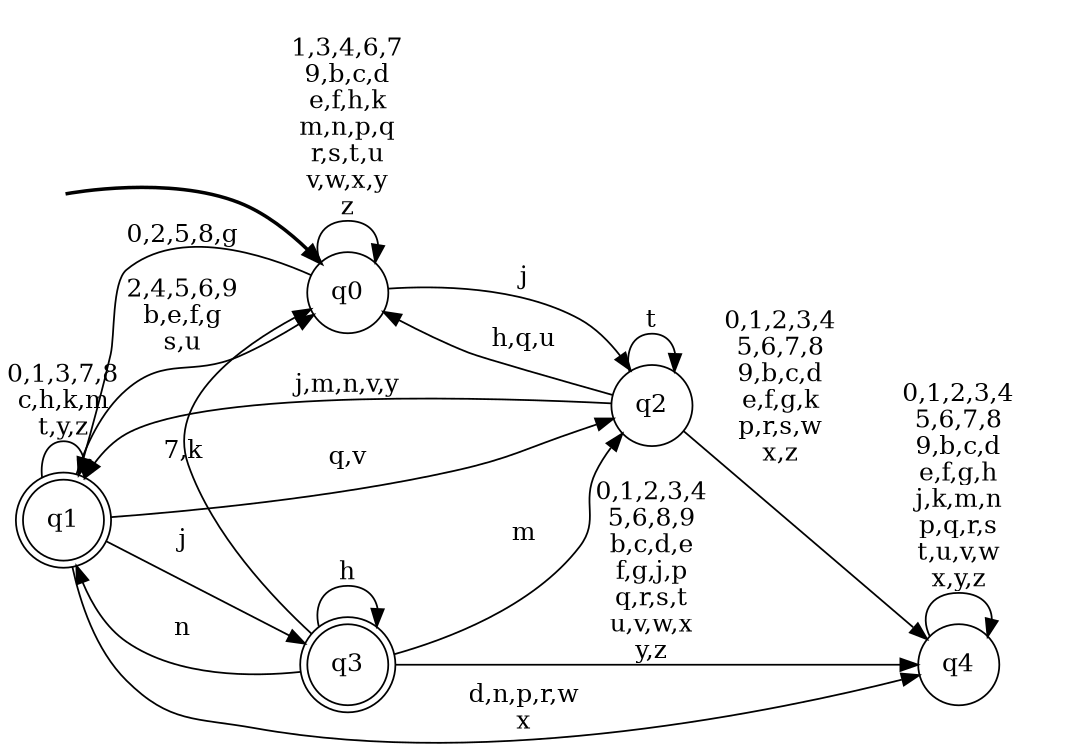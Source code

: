 digraph BlueStar {
__start0 [style = invis, shape = none, label = "", width = 0, height = 0];

rankdir=LR;
size="8,5";

s0 [style="filled", color="black", fillcolor="white" shape="circle", label="q0"];
s1 [style="rounded,filled", color="black", fillcolor="white" shape="doublecircle", label="q1"];
s2 [style="filled", color="black", fillcolor="white" shape="circle", label="q2"];
s3 [style="rounded,filled", color="black", fillcolor="white" shape="doublecircle", label="q3"];
s4 [style="filled", color="black", fillcolor="white" shape="circle", label="q4"];
subgraph cluster_main { 
	graph [pad=".75", ranksep="0.15", nodesep="0.15"];
	 style=invis; 
	__start0 -> s0 [penwidth=2];
}
s0 -> s0 [label="1,3,4,6,7\n9,b,c,d\ne,f,h,k\nm,n,p,q\nr,s,t,u\nv,w,x,y\nz"];
s0 -> s1 [label="0,2,5,8,g"];
s0 -> s2 [label="j"];
s1 -> s0 [label="2,4,5,6,9\nb,e,f,g\ns,u"];
s1 -> s1 [label="0,1,3,7,8\nc,h,k,m\nt,y,z"];
s1 -> s2 [label="q,v"];
s1 -> s3 [label="j"];
s1 -> s4 [label="d,n,p,r,w\nx"];
s2 -> s0 [label="h,q,u"];
s2 -> s1 [label="j,m,n,v,y"];
s2 -> s2 [label="t"];
s2 -> s4 [label="0,1,2,3,4\n5,6,7,8\n9,b,c,d\ne,f,g,k\np,r,s,w\nx,z"];
s3 -> s0 [label="7,k"];
s3 -> s1 [label="n"];
s3 -> s2 [label="m"];
s3 -> s3 [label="h"];
s3 -> s4 [label="0,1,2,3,4\n5,6,8,9\nb,c,d,e\nf,g,j,p\nq,r,s,t\nu,v,w,x\ny,z"];
s4 -> s4 [label="0,1,2,3,4\n5,6,7,8\n9,b,c,d\ne,f,g,h\nj,k,m,n\np,q,r,s\nt,u,v,w\nx,y,z"];

}